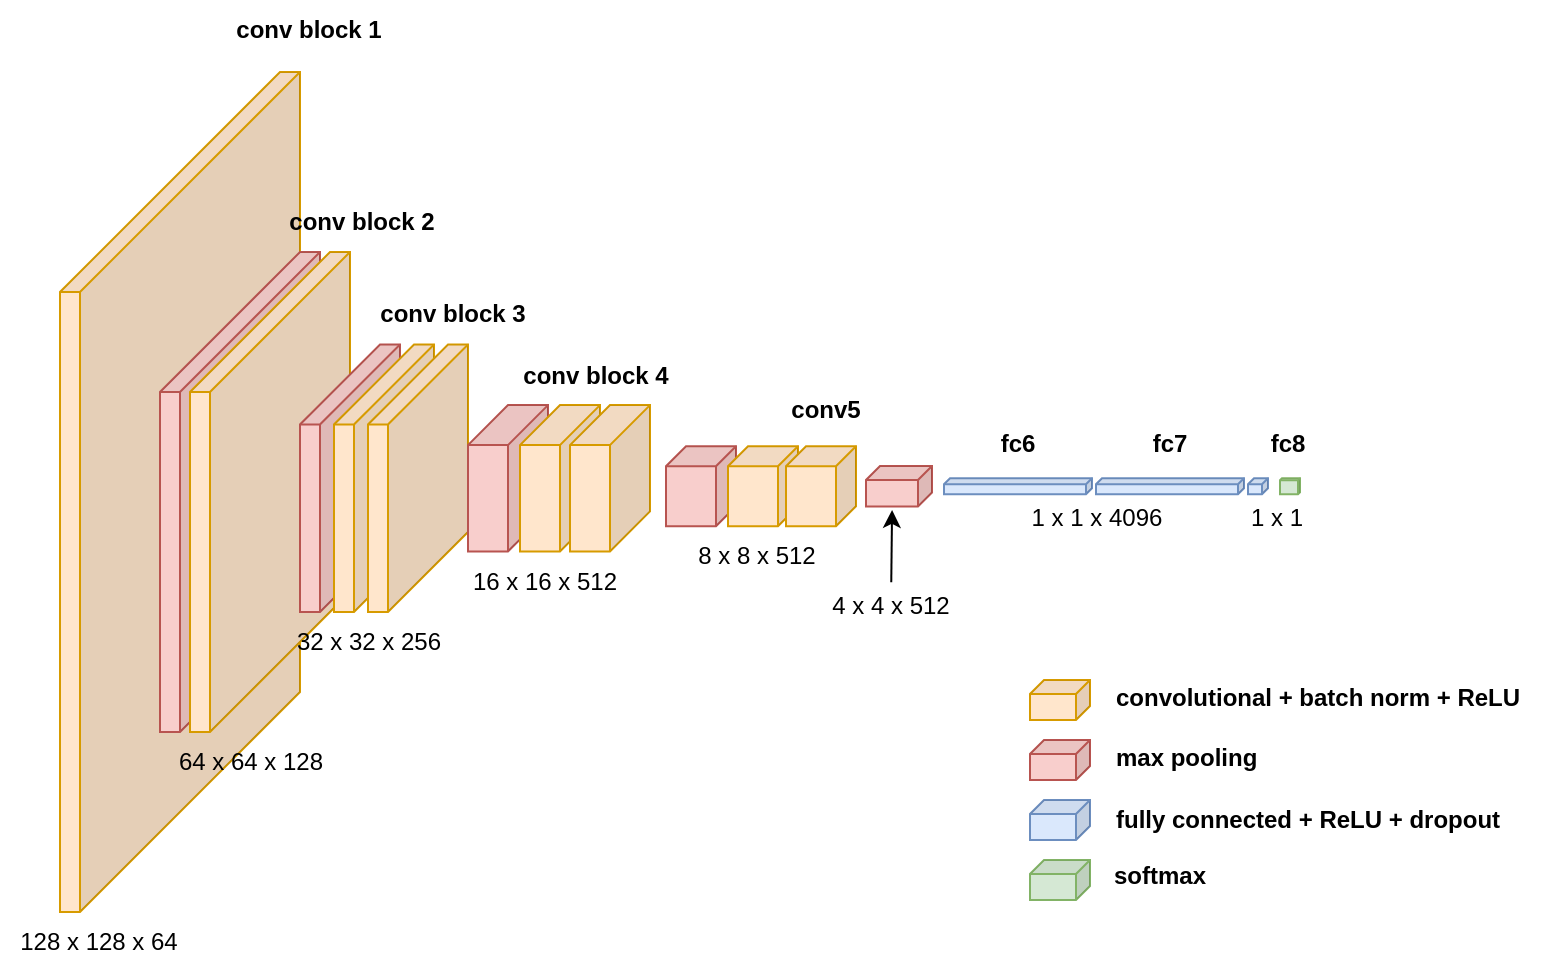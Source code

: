 <mxfile version="17.4.6" type="github">
  <diagram id="QJjx0-fPxzvcmYibJWj1" name="Page-1">
    <mxGraphModel dx="2062" dy="1122" grid="1" gridSize="10" guides="1" tooltips="1" connect="1" arrows="1" fold="1" page="1" pageScale="1" pageWidth="827" pageHeight="583" math="0" shadow="0">
      <root>
        <mxCell id="0" />
        <mxCell id="1" parent="0" />
        <mxCell id="4f-DMQIj-ya-iA7LCkDa-1" value="" style="shape=cube;whiteSpace=wrap;html=1;boundedLbl=1;backgroundOutline=1;darkOpacity=0.05;darkOpacity2=0.1;size=110;direction=east;flipH=1;fillColor=#ffe6cc;strokeColor=#d79b00;" parent="1" vertex="1">
          <mxGeometry x="71" y="96" width="120" height="420" as="geometry" />
        </mxCell>
        <mxCell id="4f-DMQIj-ya-iA7LCkDa-3" value="" style="shape=cube;whiteSpace=wrap;html=1;boundedLbl=1;backgroundOutline=1;darkOpacity=0.05;darkOpacity2=0.1;size=70;direction=east;flipH=1;fillColor=#f8cecc;strokeColor=#b85450;" parent="1" vertex="1">
          <mxGeometry x="121" y="186" width="80" height="240" as="geometry" />
        </mxCell>
        <mxCell id="4f-DMQIj-ya-iA7LCkDa-4" value="" style="shape=cube;whiteSpace=wrap;html=1;boundedLbl=1;backgroundOutline=1;darkOpacity=0.05;darkOpacity2=0.1;size=70;direction=east;flipH=1;fillColor=#ffe6cc;strokeColor=#d79b00;" parent="1" vertex="1">
          <mxGeometry x="136" y="186" width="80" height="240" as="geometry" />
        </mxCell>
        <mxCell id="4f-DMQIj-ya-iA7LCkDa-6" value="" style="shape=cube;whiteSpace=wrap;html=1;boundedLbl=1;backgroundOutline=1;darkOpacity=0.05;darkOpacity2=0.1;size=40;direction=east;flipH=1;fillColor=#f8cecc;strokeColor=#b85450;" parent="1" vertex="1">
          <mxGeometry x="191" y="232.25" width="50" height="133.75" as="geometry" />
        </mxCell>
        <mxCell id="4f-DMQIj-ya-iA7LCkDa-7" value="" style="shape=cube;whiteSpace=wrap;html=1;boundedLbl=1;backgroundOutline=1;darkOpacity=0.05;darkOpacity2=0.1;size=40;direction=east;flipH=1;fillColor=#ffe6cc;strokeColor=#d79b00;" parent="1" vertex="1">
          <mxGeometry x="208" y="232.25" width="50" height="133.75" as="geometry" />
        </mxCell>
        <mxCell id="4f-DMQIj-ya-iA7LCkDa-8" value="" style="shape=cube;whiteSpace=wrap;html=1;boundedLbl=1;backgroundOutline=1;darkOpacity=0.05;darkOpacity2=0.1;size=40;direction=east;flipH=1;fillColor=#ffe6cc;strokeColor=#d79b00;" parent="1" vertex="1">
          <mxGeometry x="225" y="232.25" width="50" height="133.75" as="geometry" />
        </mxCell>
        <mxCell id="4f-DMQIj-ya-iA7LCkDa-10" value="" style="shape=cube;whiteSpace=wrap;html=1;boundedLbl=1;backgroundOutline=1;darkOpacity=0.05;darkOpacity2=0.1;size=20;direction=east;flipH=1;fillColor=#f8cecc;strokeColor=#b85450;" parent="1" vertex="1">
          <mxGeometry x="275" y="262.56" width="40" height="73.13" as="geometry" />
        </mxCell>
        <mxCell id="4f-DMQIj-ya-iA7LCkDa-11" value="" style="shape=cube;whiteSpace=wrap;html=1;boundedLbl=1;backgroundOutline=1;darkOpacity=0.05;darkOpacity2=0.1;size=20;direction=east;flipH=1;fillColor=#ffe6cc;strokeColor=#d79b00;" parent="1" vertex="1">
          <mxGeometry x="301" y="262.56" width="40" height="73.13" as="geometry" />
        </mxCell>
        <mxCell id="4f-DMQIj-ya-iA7LCkDa-12" value="" style="shape=cube;whiteSpace=wrap;html=1;boundedLbl=1;backgroundOutline=1;darkOpacity=0.05;darkOpacity2=0.1;size=20;direction=east;flipH=1;fillColor=#ffe6cc;strokeColor=#d79b00;" parent="1" vertex="1">
          <mxGeometry x="326" y="262.56" width="40" height="73.13" as="geometry" />
        </mxCell>
        <mxCell id="4f-DMQIj-ya-iA7LCkDa-15" value="" style="shape=cube;whiteSpace=wrap;html=1;boundedLbl=1;backgroundOutline=1;darkOpacity=0.05;darkOpacity2=0.1;size=10;direction=east;flipH=1;fillColor=#f8cecc;strokeColor=#b85450;" parent="1" vertex="1">
          <mxGeometry x="374" y="283.13" width="35" height="40" as="geometry" />
        </mxCell>
        <mxCell id="4f-DMQIj-ya-iA7LCkDa-16" value="" style="shape=cube;whiteSpace=wrap;html=1;boundedLbl=1;backgroundOutline=1;darkOpacity=0.05;darkOpacity2=0.1;size=10;direction=east;flipH=1;fillColor=#ffe6cc;strokeColor=#d79b00;" parent="1" vertex="1">
          <mxGeometry x="405" y="283.13" width="35" height="40" as="geometry" />
        </mxCell>
        <mxCell id="4f-DMQIj-ya-iA7LCkDa-19" value="" style="shape=cube;whiteSpace=wrap;html=1;boundedLbl=1;backgroundOutline=1;darkOpacity=0.05;darkOpacity2=0.1;size=7;direction=east;flipH=1;fillColor=#f8cecc;strokeColor=#b85450;" parent="1" vertex="1">
          <mxGeometry x="474" y="292.96" width="33" height="20.32" as="geometry" />
        </mxCell>
        <mxCell id="4f-DMQIj-ya-iA7LCkDa-20" value="" style="shape=cube;whiteSpace=wrap;html=1;boundedLbl=1;backgroundOutline=1;darkOpacity=0.05;darkOpacity2=0.1;size=3;direction=east;flipH=1;fillColor=#dae8fc;strokeColor=#6c8ebf;" parent="1" vertex="1">
          <mxGeometry x="513" y="299.12" width="74" height="8" as="geometry" />
        </mxCell>
        <mxCell id="4f-DMQIj-ya-iA7LCkDa-21" value="" style="shape=cube;whiteSpace=wrap;html=1;boundedLbl=1;backgroundOutline=1;darkOpacity=0.05;darkOpacity2=0.1;size=3;direction=east;flipH=1;fillColor=#dae8fc;strokeColor=#6c8ebf;" parent="1" vertex="1">
          <mxGeometry x="589" y="299.13" width="74" height="8" as="geometry" />
        </mxCell>
        <mxCell id="4f-DMQIj-ya-iA7LCkDa-22" value="" style="shape=cube;whiteSpace=wrap;html=1;boundedLbl=1;backgroundOutline=1;darkOpacity=0.05;darkOpacity2=0.1;size=3;direction=east;flipH=1;fillColor=#dae8fc;strokeColor=#6c8ebf;" parent="1" vertex="1">
          <mxGeometry x="665" y="299.13" width="10" height="8" as="geometry" />
        </mxCell>
        <mxCell id="4f-DMQIj-ya-iA7LCkDa-23" value="" style="shape=cube;whiteSpace=wrap;html=1;boundedLbl=1;backgroundOutline=1;darkOpacity=0.05;darkOpacity2=0.1;size=7;direction=east;flipH=1;fillColor=#ffe6cc;strokeColor=#d79b00;" parent="1" vertex="1">
          <mxGeometry x="556" y="400" width="30" height="20" as="geometry" />
        </mxCell>
        <mxCell id="4f-DMQIj-ya-iA7LCkDa-24" value="" style="shape=cube;whiteSpace=wrap;html=1;boundedLbl=1;backgroundOutline=1;darkOpacity=0.05;darkOpacity2=0.1;size=7;direction=east;flipH=1;fillColor=#f8cecc;strokeColor=#b85450;" parent="1" vertex="1">
          <mxGeometry x="556" y="430" width="30" height="20" as="geometry" />
        </mxCell>
        <mxCell id="4f-DMQIj-ya-iA7LCkDa-26" value="" style="shape=cube;whiteSpace=wrap;html=1;boundedLbl=1;backgroundOutline=1;darkOpacity=0.05;darkOpacity2=0.1;size=7;direction=east;flipH=1;fillColor=#dae8fc;strokeColor=#6c8ebf;" parent="1" vertex="1">
          <mxGeometry x="556" y="460" width="30" height="20" as="geometry" />
        </mxCell>
        <mxCell id="4f-DMQIj-ya-iA7LCkDa-27" value="" style="shape=cube;whiteSpace=wrap;html=1;boundedLbl=1;backgroundOutline=1;darkOpacity=0.05;darkOpacity2=0.1;size=1;direction=east;flipH=1;fillColor=#d5e8d4;strokeColor=#82b366;" parent="1" vertex="1">
          <mxGeometry x="681" y="299.12" width="10" height="8" as="geometry" />
        </mxCell>
        <mxCell id="4f-DMQIj-ya-iA7LCkDa-28" value="" style="shape=cube;whiteSpace=wrap;html=1;boundedLbl=1;backgroundOutline=1;darkOpacity=0.05;darkOpacity2=0.1;size=7;direction=east;flipH=1;fillColor=#d5e8d4;strokeColor=#82b366;" parent="1" vertex="1">
          <mxGeometry x="556" y="490" width="30" height="20" as="geometry" />
        </mxCell>
        <mxCell id="4f-DMQIj-ya-iA7LCkDa-29" value="&lt;b&gt;conv block 1&lt;/b&gt;" style="text;html=1;strokeColor=none;fillColor=none;align=center;verticalAlign=middle;whiteSpace=wrap;rounded=0;" parent="1" vertex="1">
          <mxGeometry x="152.5" y="60" width="85" height="30" as="geometry" />
        </mxCell>
        <mxCell id="4f-DMQIj-ya-iA7LCkDa-31" value="&lt;b&gt;conv block 2&lt;/b&gt;" style="text;html=1;strokeColor=none;fillColor=none;align=center;verticalAlign=middle;whiteSpace=wrap;rounded=0;" parent="1" vertex="1">
          <mxGeometry x="180" y="156" width="84" height="30" as="geometry" />
        </mxCell>
        <mxCell id="4f-DMQIj-ya-iA7LCkDa-32" value="&lt;b&gt;conv block 3&lt;/b&gt;" style="text;html=1;strokeColor=none;fillColor=none;align=center;verticalAlign=middle;whiteSpace=wrap;rounded=0;" parent="1" vertex="1">
          <mxGeometry x="215.5" y="202.25" width="103" height="30" as="geometry" />
        </mxCell>
        <mxCell id="4f-DMQIj-ya-iA7LCkDa-33" value="&lt;b&gt;conv block 4&lt;/b&gt;" style="text;html=1;strokeColor=none;fillColor=none;align=center;verticalAlign=middle;whiteSpace=wrap;rounded=0;" parent="1" vertex="1">
          <mxGeometry x="292" y="232.56" width="94" height="30" as="geometry" />
        </mxCell>
        <mxCell id="4f-DMQIj-ya-iA7LCkDa-34" value="&lt;b&gt;conv5&lt;/b&gt;" style="text;html=1;strokeColor=none;fillColor=none;align=center;verticalAlign=middle;whiteSpace=wrap;rounded=0;" parent="1" vertex="1">
          <mxGeometry x="434" y="250" width="40" height="30" as="geometry" />
        </mxCell>
        <mxCell id="4f-DMQIj-ya-iA7LCkDa-35" value="&lt;b&gt;fc6&lt;/b&gt;" style="text;html=1;strokeColor=none;fillColor=none;align=center;verticalAlign=middle;whiteSpace=wrap;rounded=0;" parent="1" vertex="1">
          <mxGeometry x="530" y="266.56" width="40" height="30" as="geometry" />
        </mxCell>
        <mxCell id="4f-DMQIj-ya-iA7LCkDa-36" value="&lt;b&gt;fc7&lt;/b&gt;" style="text;html=1;strokeColor=none;fillColor=none;align=center;verticalAlign=middle;whiteSpace=wrap;rounded=0;" parent="1" vertex="1">
          <mxGeometry x="606" y="266.56" width="40" height="30" as="geometry" />
        </mxCell>
        <mxCell id="4f-DMQIj-ya-iA7LCkDa-37" value="&lt;b&gt;fc8&lt;/b&gt;" style="text;html=1;strokeColor=none;fillColor=none;align=center;verticalAlign=middle;whiteSpace=wrap;rounded=0;" parent="1" vertex="1">
          <mxGeometry x="665" y="266.56" width="40" height="30" as="geometry" />
        </mxCell>
        <mxCell id="4f-DMQIj-ya-iA7LCkDa-38" value="128 x 128 x 64" style="text;html=1;strokeColor=none;fillColor=none;align=center;verticalAlign=middle;whiteSpace=wrap;rounded=0;" parent="1" vertex="1">
          <mxGeometry x="41" y="516" width="99" height="30" as="geometry" />
        </mxCell>
        <mxCell id="4f-DMQIj-ya-iA7LCkDa-39" value="64 x 64 x 128" style="text;html=1;strokeColor=none;fillColor=none;align=center;verticalAlign=middle;whiteSpace=wrap;rounded=0;" parent="1" vertex="1">
          <mxGeometry x="117" y="426" width="99" height="30" as="geometry" />
        </mxCell>
        <mxCell id="4f-DMQIj-ya-iA7LCkDa-40" value="32 x 32 x 256" style="text;html=1;strokeColor=none;fillColor=none;align=center;verticalAlign=middle;whiteSpace=wrap;rounded=0;" parent="1" vertex="1">
          <mxGeometry x="176" y="366" width="99" height="30" as="geometry" />
        </mxCell>
        <mxCell id="4f-DMQIj-ya-iA7LCkDa-41" value="16 x 16 x 512" style="text;html=1;strokeColor=none;fillColor=none;align=center;verticalAlign=middle;whiteSpace=wrap;rounded=0;" parent="1" vertex="1">
          <mxGeometry x="264" y="336" width="99" height="30" as="geometry" />
        </mxCell>
        <mxCell id="4f-DMQIj-ya-iA7LCkDa-42" value="8 x 8 x 512" style="text;html=1;strokeColor=none;fillColor=none;align=center;verticalAlign=middle;whiteSpace=wrap;rounded=0;" parent="1" vertex="1">
          <mxGeometry x="370" y="323.13" width="99" height="30" as="geometry" />
        </mxCell>
        <mxCell id="4f-DMQIj-ya-iA7LCkDa-43" value="" style="shape=cube;whiteSpace=wrap;html=1;boundedLbl=1;backgroundOutline=1;darkOpacity=0.05;darkOpacity2=0.1;size=10;direction=east;flipH=1;fillColor=#ffe6cc;strokeColor=#d79b00;" parent="1" vertex="1">
          <mxGeometry x="434" y="283.13" width="35" height="40" as="geometry" />
        </mxCell>
        <mxCell id="4f-DMQIj-ya-iA7LCkDa-46" value="4 x 4 x 512" style="text;html=1;strokeColor=none;fillColor=none;align=center;verticalAlign=middle;whiteSpace=wrap;rounded=0;" parent="1" vertex="1">
          <mxGeometry x="437" y="351.12" width="99" height="23.88" as="geometry" />
        </mxCell>
        <mxCell id="4f-DMQIj-ya-iA7LCkDa-47" value="" style="endArrow=classic;html=1;entryX=0.605;entryY=1.084;entryDx=0;entryDy=0;entryPerimeter=0;" parent="1" source="4f-DMQIj-ya-iA7LCkDa-46" target="4f-DMQIj-ya-iA7LCkDa-19" edge="1">
          <mxGeometry width="50" height="50" relative="1" as="geometry">
            <mxPoint x="520.16" y="351.12" as="sourcePoint" />
            <mxPoint x="521" y="321" as="targetPoint" />
          </mxGeometry>
        </mxCell>
        <mxCell id="4f-DMQIj-ya-iA7LCkDa-48" value="1 x 1 x 4096" style="text;html=1;strokeColor=none;fillColor=none;align=center;verticalAlign=middle;whiteSpace=wrap;rounded=0;" parent="1" vertex="1">
          <mxGeometry x="540" y="307.13" width="99" height="24" as="geometry" />
        </mxCell>
        <mxCell id="4f-DMQIj-ya-iA7LCkDa-49" value="1 x 1" style="text;html=1;strokeColor=none;fillColor=none;align=center;verticalAlign=middle;whiteSpace=wrap;rounded=0;" parent="1" vertex="1">
          <mxGeometry x="630" y="307.12" width="99" height="24" as="geometry" />
        </mxCell>
        <mxCell id="4f-DMQIj-ya-iA7LCkDa-50" value="convolutional + batch norm + ReLU" style="text;html=1;strokeColor=none;fillColor=none;align=left;verticalAlign=middle;whiteSpace=wrap;rounded=0;fontStyle=1" parent="1" vertex="1">
          <mxGeometry x="597" y="397.06" width="223" height="23.88" as="geometry" />
        </mxCell>
        <mxCell id="4f-DMQIj-ya-iA7LCkDa-51" value="max pooling" style="text;html=1;strokeColor=none;fillColor=none;align=left;verticalAlign=middle;whiteSpace=wrap;rounded=0;fontStyle=1" parent="1" vertex="1">
          <mxGeometry x="597" y="427.06" width="138" height="23.88" as="geometry" />
        </mxCell>
        <mxCell id="4f-DMQIj-ya-iA7LCkDa-52" value="fully connected + ReLU + dropout" style="text;html=1;strokeColor=none;fillColor=none;align=left;verticalAlign=middle;whiteSpace=wrap;rounded=0;fontStyle=1" parent="1" vertex="1">
          <mxGeometry x="597" y="458.12" width="213" height="23.88" as="geometry" />
        </mxCell>
        <mxCell id="4f-DMQIj-ya-iA7LCkDa-53" value="softmax" style="text;html=1;strokeColor=none;fillColor=none;align=left;verticalAlign=middle;whiteSpace=wrap;rounded=0;fontStyle=1" parent="1" vertex="1">
          <mxGeometry x="596" y="486.12" width="138" height="23.88" as="geometry" />
        </mxCell>
      </root>
    </mxGraphModel>
  </diagram>
</mxfile>
